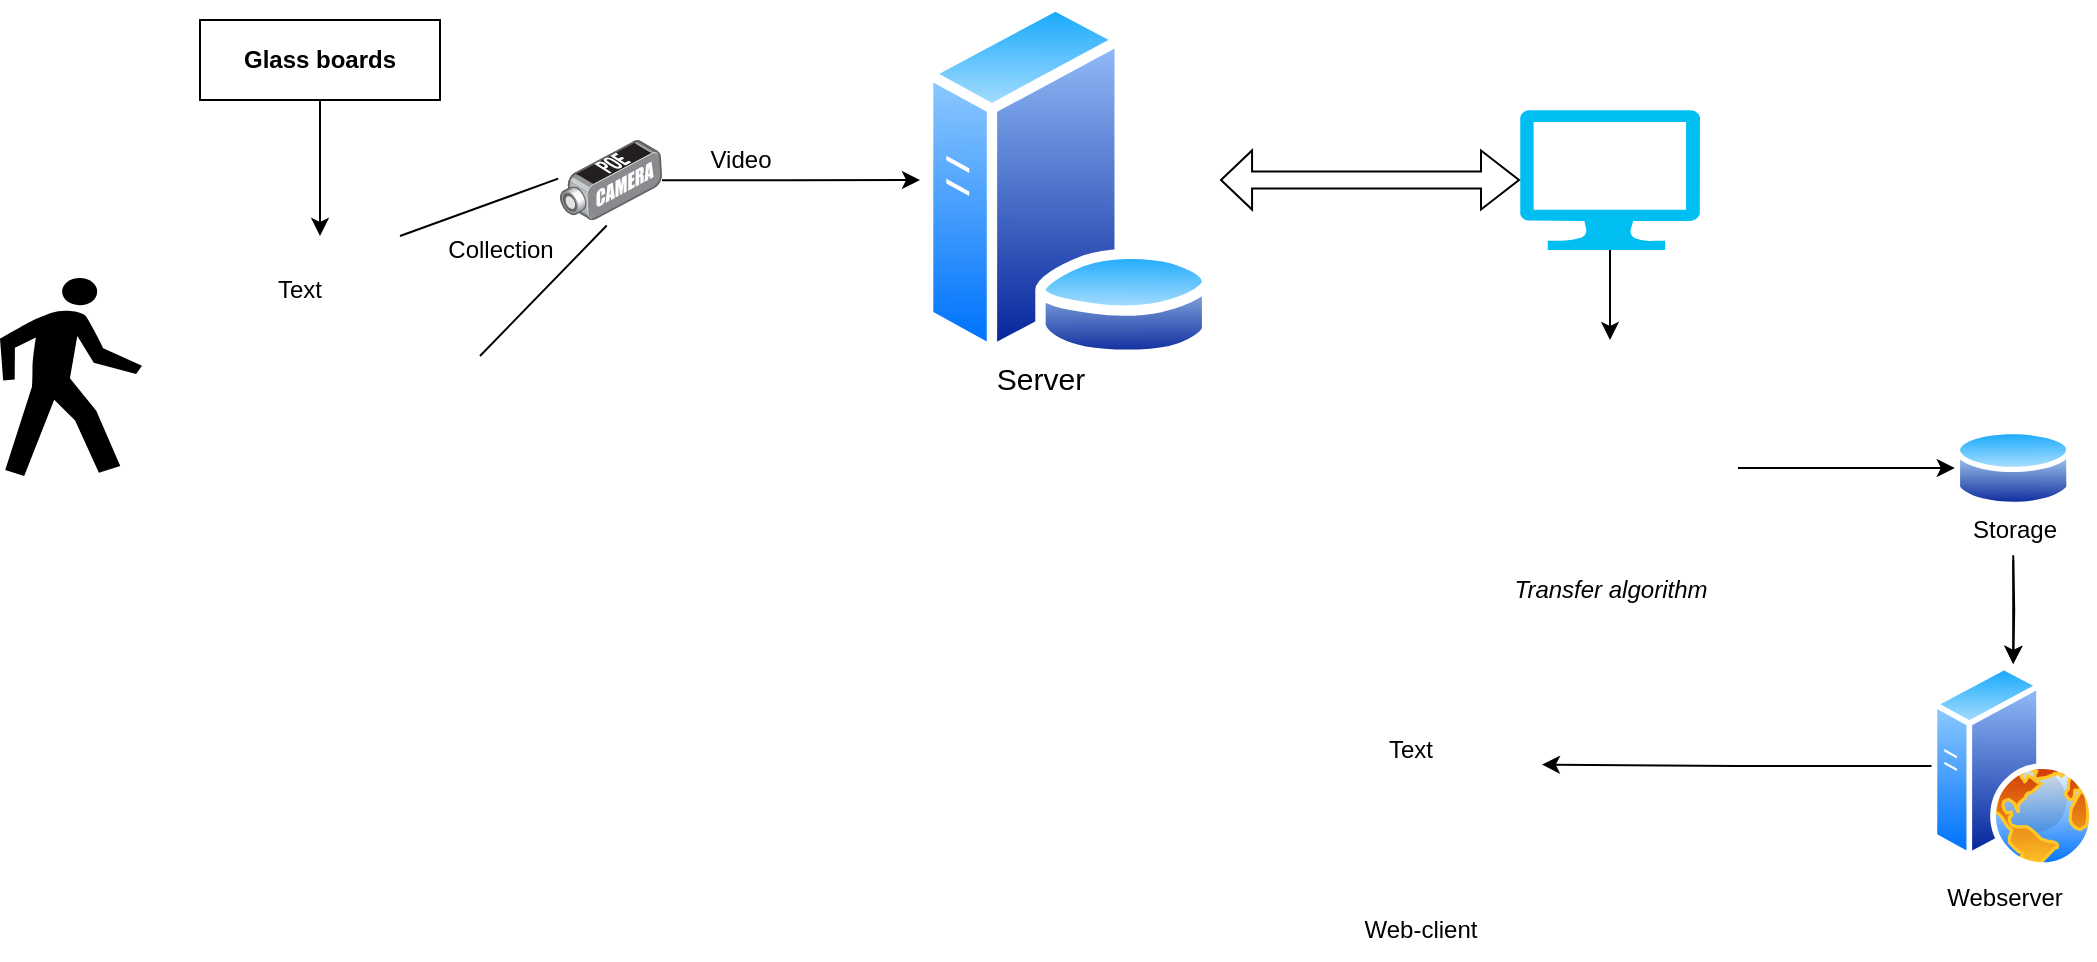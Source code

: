 <mxfile version="21.1.2" type="github">
  <diagram name="Trang-1" id="bWHgDkMK0mTmWtsHA8lS">
    <mxGraphModel dx="1323" dy="838" grid="1" gridSize="10" guides="1" tooltips="1" connect="1" arrows="1" fold="1" page="1" pageScale="1" pageWidth="827" pageHeight="1169" math="0" shadow="0">
      <root>
        <mxCell id="0" />
        <mxCell id="1" parent="0" />
        <mxCell id="J81lJSOsSs9BsQGo67x_-10" style="edgeStyle=orthogonalEdgeStyle;rounded=0;orthogonalLoop=1;jettySize=auto;html=1;entryX=0;entryY=0.5;entryDx=0;entryDy=0;" edge="1" parent="1" source="J81lJSOsSs9BsQGo67x_-2" target="J81lJSOsSs9BsQGo67x_-7">
          <mxGeometry relative="1" as="geometry" />
        </mxCell>
        <mxCell id="J81lJSOsSs9BsQGo67x_-2" value="" style="image;points=[];aspect=fixed;html=1;align=center;shadow=0;dashed=0;image=img/lib/allied_telesis/security/POE_DVS_Camera.svg;" vertex="1" parent="1">
          <mxGeometry x="370" y="230" width="51" height="40.2" as="geometry" />
        </mxCell>
        <mxCell id="J81lJSOsSs9BsQGo67x_-4" value="" style="shape=mxgraph.signs.people.walking;html=1;pointerEvents=1;fillColor=#000000;strokeColor=none;verticalLabelPosition=bottom;verticalAlign=top;align=center;" vertex="1" parent="1">
          <mxGeometry x="90" y="299" width="71" height="99" as="geometry" />
        </mxCell>
        <mxCell id="J81lJSOsSs9BsQGo67x_-6" value="" style="shape=image;verticalLabelPosition=bottom;labelBackgroundColor=default;verticalAlign=top;aspect=fixed;imageAspect=0;image=https://bangkinhsaigon.com/image/file_pic_product_thumb/bang-kinh-di-dong_0_1572032045.jpg;" vertex="1" parent="1">
          <mxGeometry x="170" y="278" width="160" height="120" as="geometry" />
        </mxCell>
        <mxCell id="J81lJSOsSs9BsQGo67x_-5" value="" style="shape=image;html=1;verticalAlign=top;verticalLabelPosition=bottom;labelBackgroundColor=#ffffff;imageAspect=0;aspect=fixed;image=https://cdn4.iconfinder.com/data/icons/48-bubbles/48/15.Pencil-128.png;rotation=-90;" vertex="1" parent="1">
          <mxGeometry x="160" y="343.5" width="10" height="10" as="geometry" />
        </mxCell>
        <mxCell id="J81lJSOsSs9BsQGo67x_-7" value="" style="image;aspect=fixed;perimeter=ellipsePerimeter;html=1;align=center;shadow=0;dashed=0;spacingTop=3;image=img/lib/active_directory/database_server.svg;" vertex="1" parent="1">
          <mxGeometry x="550" y="160" width="147.6" height="180" as="geometry" />
        </mxCell>
        <mxCell id="J81lJSOsSs9BsQGo67x_-11" value="Video" style="text;html=1;align=center;verticalAlign=middle;resizable=0;points=[];autosize=1;strokeColor=none;fillColor=none;" vertex="1" parent="1">
          <mxGeometry x="435" y="225" width="50" height="30" as="geometry" />
        </mxCell>
        <mxCell id="J81lJSOsSs9BsQGo67x_-12" value="" style="endArrow=none;html=1;rounded=0;entryX=0.458;entryY=1.064;entryDx=0;entryDy=0;entryPerimeter=0;exitX=1;exitY=0.5;exitDx=0;exitDy=0;" edge="1" parent="1" source="J81lJSOsSs9BsQGo67x_-6" target="J81lJSOsSs9BsQGo67x_-2">
          <mxGeometry width="50" height="50" relative="1" as="geometry">
            <mxPoint x="330" y="360" as="sourcePoint" />
            <mxPoint x="360" y="350" as="targetPoint" />
          </mxGeometry>
        </mxCell>
        <mxCell id="J81lJSOsSs9BsQGo67x_-13" value="" style="endArrow=none;html=1;rounded=0;entryX=-0.018;entryY=0.481;entryDx=0;entryDy=0;entryPerimeter=0;exitX=0.75;exitY=0;exitDx=0;exitDy=0;" edge="1" parent="1" source="J81lJSOsSs9BsQGo67x_-6" target="J81lJSOsSs9BsQGo67x_-2">
          <mxGeometry width="50" height="50" relative="1" as="geometry">
            <mxPoint x="320" y="390" as="sourcePoint" />
            <mxPoint x="370" y="340" as="targetPoint" />
          </mxGeometry>
        </mxCell>
        <mxCell id="J81lJSOsSs9BsQGo67x_-14" value="Collection" style="text;html=1;align=center;verticalAlign=middle;resizable=0;points=[];autosize=1;strokeColor=none;fillColor=none;" vertex="1" parent="1">
          <mxGeometry x="300" y="270.2" width="80" height="30" as="geometry" />
        </mxCell>
        <mxCell id="J81lJSOsSs9BsQGo67x_-15" value="Text" style="text;html=1;strokeColor=none;fillColor=none;align=center;verticalAlign=middle;whiteSpace=wrap;rounded=0;" vertex="1" parent="1">
          <mxGeometry x="210" y="290" width="60" height="30" as="geometry" />
        </mxCell>
        <mxCell id="J81lJSOsSs9BsQGo67x_-17" value="" style="endArrow=classic;html=1;rounded=0;entryX=0.5;entryY=0;entryDx=0;entryDy=0;" edge="1" parent="1" target="J81lJSOsSs9BsQGo67x_-6">
          <mxGeometry width="50" height="50" relative="1" as="geometry">
            <mxPoint x="250" y="210" as="sourcePoint" />
            <mxPoint x="650" y="330" as="targetPoint" />
          </mxGeometry>
        </mxCell>
        <mxCell id="J81lJSOsSs9BsQGo67x_-19" value="&lt;b&gt;Glass boards&lt;/b&gt;" style="rounded=0;whiteSpace=wrap;html=1;" vertex="1" parent="1">
          <mxGeometry x="190" y="170" width="120" height="40" as="geometry" />
        </mxCell>
        <mxCell id="J81lJSOsSs9BsQGo67x_-34" value="" style="edgeStyle=orthogonalEdgeStyle;rounded=0;orthogonalLoop=1;jettySize=auto;html=1;" edge="1" parent="1" source="J81lJSOsSs9BsQGo67x_-20" target="J81lJSOsSs9BsQGo67x_-27">
          <mxGeometry relative="1" as="geometry" />
        </mxCell>
        <mxCell id="J81lJSOsSs9BsQGo67x_-20" value="" style="verticalLabelPosition=bottom;html=1;verticalAlign=top;align=center;strokeColor=none;fillColor=#00BEF2;shape=mxgraph.azure.computer;pointerEvents=1;" vertex="1" parent="1">
          <mxGeometry x="850" y="215" width="90" height="70" as="geometry" />
        </mxCell>
        <mxCell id="J81lJSOsSs9BsQGo67x_-23" value="" style="shape=flexArrow;endArrow=classic;startArrow=classic;html=1;rounded=0;width=8.571;startSize=4.843;entryX=0;entryY=0.5;entryDx=0;entryDy=0;entryPerimeter=0;" edge="1" parent="1" target="J81lJSOsSs9BsQGo67x_-20">
          <mxGeometry width="100" height="100" relative="1" as="geometry">
            <mxPoint x="700" y="250" as="sourcePoint" />
            <mxPoint x="810" y="199" as="targetPoint" />
          </mxGeometry>
        </mxCell>
        <mxCell id="J81lJSOsSs9BsQGo67x_-35" value="" style="edgeStyle=orthogonalEdgeStyle;rounded=0;orthogonalLoop=1;jettySize=auto;html=1;" edge="1" parent="1" source="J81lJSOsSs9BsQGo67x_-27" target="J81lJSOsSs9BsQGo67x_-33">
          <mxGeometry x="-0.004" relative="1" as="geometry">
            <mxPoint as="offset" />
          </mxGeometry>
        </mxCell>
        <mxCell id="J81lJSOsSs9BsQGo67x_-27" value="" style="shape=image;html=1;verticalAlign=top;verticalLabelPosition=bottom;labelBackgroundColor=#ffffff;imageAspect=0;aspect=fixed;image=https://cdn1.iconfinder.com/data/icons/software-engineering-and-video-gaming/512/477_Algorithm_design_method_model_process_Data_Science_Fabrication_Lab-128.png" vertex="1" parent="1">
          <mxGeometry x="831" y="330" width="128" height="128" as="geometry" />
        </mxCell>
        <mxCell id="J81lJSOsSs9BsQGo67x_-49" style="edgeStyle=orthogonalEdgeStyle;rounded=0;orthogonalLoop=1;jettySize=auto;html=1;entryX=1.008;entryY=0.419;entryDx=0;entryDy=0;entryPerimeter=0;" edge="1" parent="1" source="J81lJSOsSs9BsQGo67x_-32" target="J81lJSOsSs9BsQGo67x_-47">
          <mxGeometry relative="1" as="geometry" />
        </mxCell>
        <mxCell id="J81lJSOsSs9BsQGo67x_-32" value="" style="image;aspect=fixed;perimeter=ellipsePerimeter;html=1;align=center;shadow=0;dashed=0;spacingTop=3;image=img/lib/active_directory/web_server.svg;" vertex="1" parent="1">
          <mxGeometry x="1055.8" y="492" width="81.6" height="102" as="geometry" />
        </mxCell>
        <mxCell id="J81lJSOsSs9BsQGo67x_-37" style="edgeStyle=orthogonalEdgeStyle;rounded=0;orthogonalLoop=1;jettySize=auto;html=1;" edge="1" parent="1" target="J81lJSOsSs9BsQGo67x_-32">
          <mxGeometry relative="1" as="geometry">
            <mxPoint x="1096.6" y="437.61" as="sourcePoint" />
          </mxGeometry>
        </mxCell>
        <mxCell id="J81lJSOsSs9BsQGo67x_-33" value="" style="image;aspect=fixed;perimeter=ellipsePerimeter;html=1;align=center;shadow=0;dashed=0;spacingTop=3;image=img/lib/active_directory/database.svg;" vertex="1" parent="1">
          <mxGeometry x="1067.4" y="372.39" width="58.4" height="43.22" as="geometry" />
        </mxCell>
        <mxCell id="J81lJSOsSs9BsQGo67x_-39" value="&lt;i&gt;Transfer algorithm&lt;/i&gt;" style="text;html=1;align=center;verticalAlign=middle;resizable=0;points=[];autosize=1;strokeColor=none;fillColor=none;" vertex="1" parent="1">
          <mxGeometry x="835" y="440" width="120" height="30" as="geometry" />
        </mxCell>
        <mxCell id="J81lJSOsSs9BsQGo67x_-43" value="" style="edgeStyle=orthogonalEdgeStyle;rounded=0;orthogonalLoop=1;jettySize=auto;html=1;" edge="1" parent="1" source="J81lJSOsSs9BsQGo67x_-40" target="J81lJSOsSs9BsQGo67x_-32">
          <mxGeometry relative="1" as="geometry" />
        </mxCell>
        <mxCell id="J81lJSOsSs9BsQGo67x_-40" value="Storage" style="text;html=1;align=center;verticalAlign=middle;resizable=0;points=[];autosize=1;strokeColor=none;fillColor=none;" vertex="1" parent="1">
          <mxGeometry x="1061.6" y="410" width="70" height="30" as="geometry" />
        </mxCell>
        <mxCell id="J81lJSOsSs9BsQGo67x_-42" value="Webserver" style="text;html=1;align=center;verticalAlign=middle;resizable=0;points=[];autosize=1;strokeColor=none;fillColor=none;" vertex="1" parent="1">
          <mxGeometry x="1051.6" y="594" width="80" height="30" as="geometry" />
        </mxCell>
        <mxCell id="J81lJSOsSs9BsQGo67x_-44" value="&lt;font style=&quot;font-size: 15px;&quot;&gt;Server&lt;/font&gt;" style="text;html=1;align=center;verticalAlign=middle;resizable=0;points=[];autosize=1;strokeColor=none;fillColor=none;" vertex="1" parent="1">
          <mxGeometry x="575" y="333.5" width="70" height="30" as="geometry" />
        </mxCell>
        <mxCell id="J81lJSOsSs9BsQGo67x_-47" value="" style="shape=image;verticalLabelPosition=bottom;labelBackgroundColor=default;verticalAlign=top;aspect=fixed;imageAspect=0;image=https://static.thenounproject.com/png/173081-200.png;" vertex="1" parent="1">
          <mxGeometry x="740" y="492" width="120" height="120" as="geometry" />
        </mxCell>
        <mxCell id="J81lJSOsSs9BsQGo67x_-51" value="Text" style="text;html=1;align=center;verticalAlign=middle;resizable=0;points=[];autosize=1;strokeColor=none;fillColor=none;" vertex="1" parent="1">
          <mxGeometry x="770" y="520" width="50" height="30" as="geometry" />
        </mxCell>
        <mxCell id="J81lJSOsSs9BsQGo67x_-52" value="Web-client" style="text;html=1;align=center;verticalAlign=middle;resizable=0;points=[];autosize=1;strokeColor=none;fillColor=none;" vertex="1" parent="1">
          <mxGeometry x="760" y="610" width="80" height="30" as="geometry" />
        </mxCell>
      </root>
    </mxGraphModel>
  </diagram>
</mxfile>
